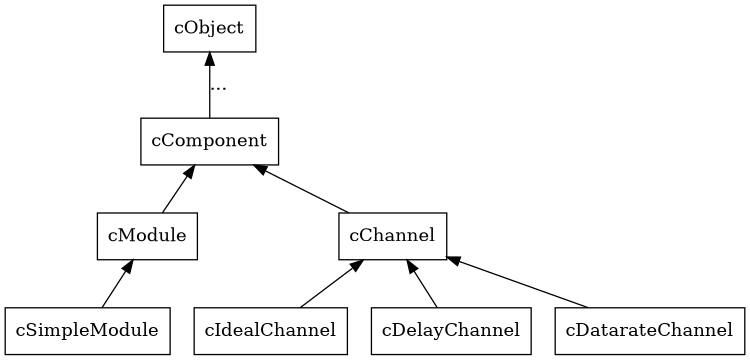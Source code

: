 digraph g {
        fontsize=12; size="5,5";

        node [shape = "rectangle"];
        edge [dir = "back"];

        cObject -> cComponent [label="..."];
        cComponent -> cModule;
        cComponent -> cChannel;
        cModule -> cSimpleModule;
        cChannel -> cIdealChannel;
        cChannel -> cDelayChannel;
        cChannel -> cDatarateChannel;
}
